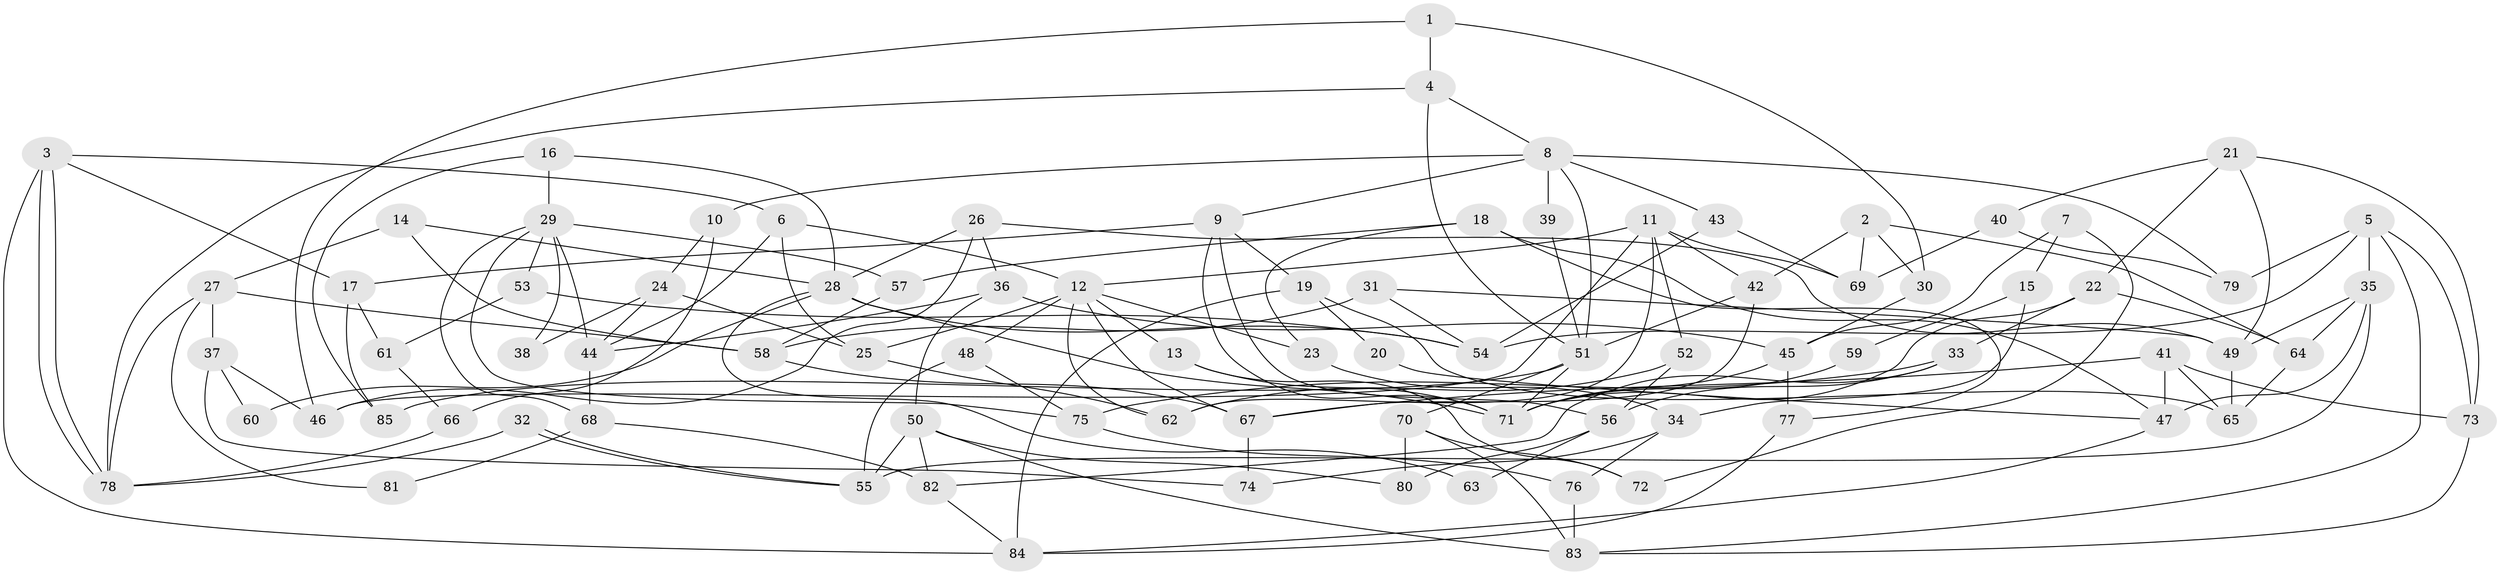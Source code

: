 // Generated by graph-tools (version 1.1) at 2025/14/03/09/25 04:14:56]
// undirected, 85 vertices, 170 edges
graph export_dot {
graph [start="1"]
  node [color=gray90,style=filled];
  1;
  2;
  3;
  4;
  5;
  6;
  7;
  8;
  9;
  10;
  11;
  12;
  13;
  14;
  15;
  16;
  17;
  18;
  19;
  20;
  21;
  22;
  23;
  24;
  25;
  26;
  27;
  28;
  29;
  30;
  31;
  32;
  33;
  34;
  35;
  36;
  37;
  38;
  39;
  40;
  41;
  42;
  43;
  44;
  45;
  46;
  47;
  48;
  49;
  50;
  51;
  52;
  53;
  54;
  55;
  56;
  57;
  58;
  59;
  60;
  61;
  62;
  63;
  64;
  65;
  66;
  67;
  68;
  69;
  70;
  71;
  72;
  73;
  74;
  75;
  76;
  77;
  78;
  79;
  80;
  81;
  82;
  83;
  84;
  85;
  1 -- 4;
  1 -- 46;
  1 -- 30;
  2 -- 30;
  2 -- 64;
  2 -- 42;
  2 -- 69;
  3 -- 78;
  3 -- 78;
  3 -- 84;
  3 -- 6;
  3 -- 17;
  4 -- 8;
  4 -- 51;
  4 -- 78;
  5 -- 83;
  5 -- 54;
  5 -- 35;
  5 -- 73;
  5 -- 79;
  6 -- 12;
  6 -- 25;
  6 -- 44;
  7 -- 45;
  7 -- 72;
  7 -- 15;
  8 -- 9;
  8 -- 10;
  8 -- 39;
  8 -- 43;
  8 -- 51;
  8 -- 79;
  9 -- 71;
  9 -- 56;
  9 -- 17;
  9 -- 19;
  10 -- 24;
  10 -- 66;
  11 -- 46;
  11 -- 69;
  11 -- 12;
  11 -- 42;
  11 -- 52;
  11 -- 62;
  12 -- 25;
  12 -- 13;
  12 -- 23;
  12 -- 48;
  12 -- 62;
  12 -- 67;
  13 -- 71;
  13 -- 72;
  14 -- 58;
  14 -- 28;
  14 -- 27;
  15 -- 34;
  15 -- 59;
  16 -- 28;
  16 -- 85;
  16 -- 29;
  17 -- 61;
  17 -- 85;
  18 -- 57;
  18 -- 47;
  18 -- 23;
  18 -- 77;
  19 -- 84;
  19 -- 20;
  19 -- 65;
  20 -- 47;
  21 -- 73;
  21 -- 40;
  21 -- 22;
  21 -- 49;
  22 -- 33;
  22 -- 64;
  22 -- 71;
  23 -- 34;
  24 -- 25;
  24 -- 44;
  24 -- 38;
  25 -- 62;
  26 -- 49;
  26 -- 36;
  26 -- 28;
  26 -- 46;
  27 -- 78;
  27 -- 37;
  27 -- 58;
  27 -- 81;
  28 -- 71;
  28 -- 54;
  28 -- 60;
  28 -- 63;
  29 -- 68;
  29 -- 38;
  29 -- 44;
  29 -- 53;
  29 -- 57;
  29 -- 75;
  30 -- 45;
  31 -- 49;
  31 -- 58;
  31 -- 54;
  32 -- 78;
  32 -- 55;
  32 -- 55;
  33 -- 82;
  33 -- 75;
  33 -- 56;
  34 -- 76;
  34 -- 74;
  35 -- 49;
  35 -- 47;
  35 -- 55;
  35 -- 64;
  36 -- 50;
  36 -- 44;
  36 -- 45;
  37 -- 74;
  37 -- 46;
  37 -- 60;
  39 -- 51;
  40 -- 79;
  40 -- 69;
  41 -- 65;
  41 -- 67;
  41 -- 47;
  41 -- 73;
  42 -- 51;
  42 -- 67;
  43 -- 54;
  43 -- 69;
  44 -- 68;
  45 -- 71;
  45 -- 77;
  47 -- 84;
  48 -- 55;
  48 -- 75;
  49 -- 65;
  50 -- 83;
  50 -- 55;
  50 -- 80;
  50 -- 82;
  51 -- 70;
  51 -- 71;
  51 -- 85;
  52 -- 62;
  52 -- 56;
  53 -- 54;
  53 -- 61;
  56 -- 63;
  56 -- 80;
  57 -- 58;
  58 -- 67;
  59 -- 71;
  61 -- 66;
  64 -- 65;
  66 -- 78;
  67 -- 74;
  68 -- 82;
  68 -- 81;
  70 -- 80;
  70 -- 72;
  70 -- 83;
  73 -- 83;
  75 -- 76;
  76 -- 83;
  77 -- 84;
  82 -- 84;
}
